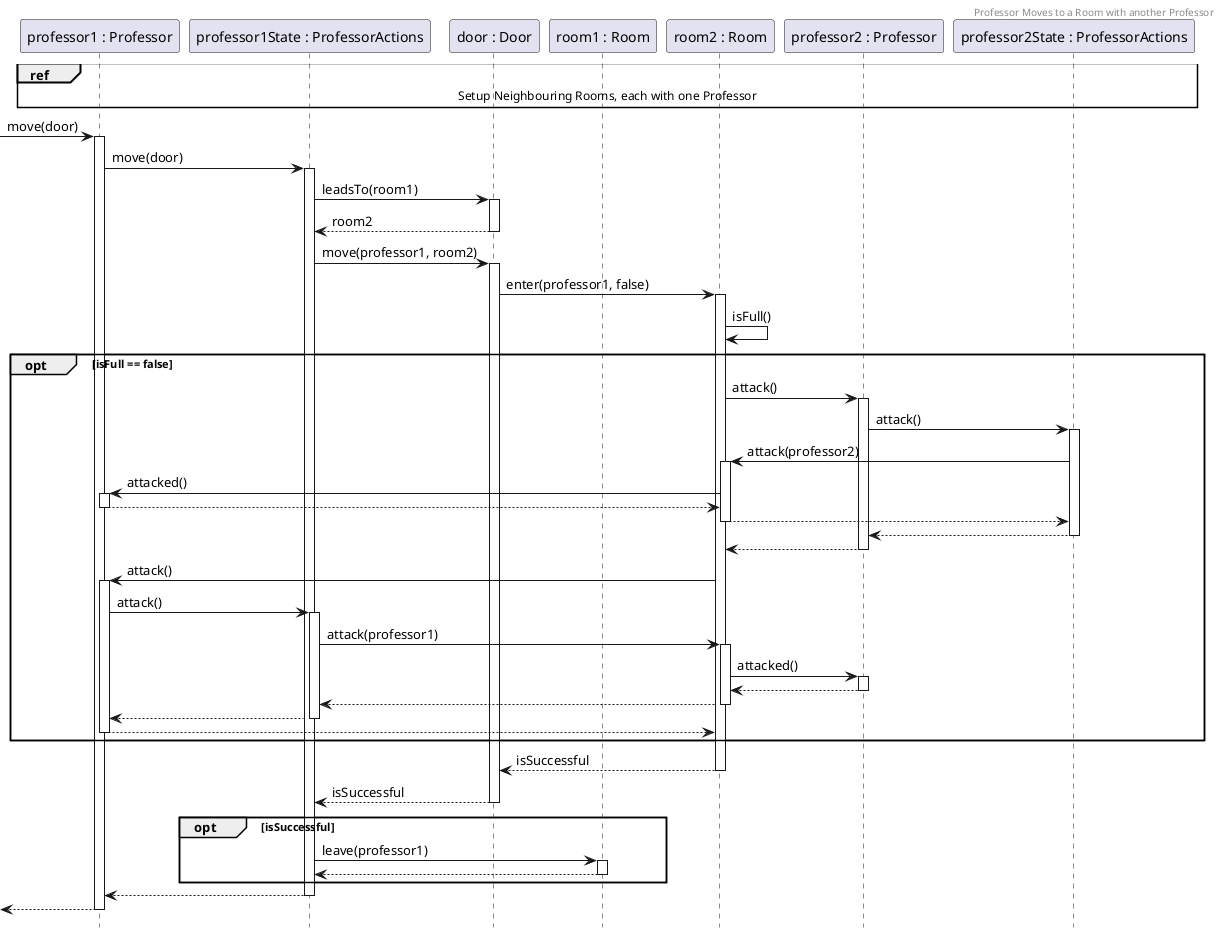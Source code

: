 @startuml RoomSplitWithEffects
header Professor Moves to a Room with another Professor
hide footbox

participant P1 as "professor1 : Professor"
participant P1S as "professor1State : ProfessorActions"
participant D as "door : Door"
participant R1 as "room1 : Room"
participant R2 as "room2 : Room"
participant P2 as "professor2 : Professor"
participant P2S as "professor2State : ProfessorActions"
ref over P1, P2S : Setup Neighbouring Rooms, each with one Professor
-> P1 ++: move(door)
P1 -> P1S ++: move(door)
P1S -> D ++: leadsTo(room1)
return room2

P1S -> D ++: move(professor1, room2)
D -> R2 ++ : enter(professor1, false)
R2 -> R2 : isFull()
opt isFull == false
    R2 -> P2 ++ : attack()
    P2 -> P2S ++ : attack()
    P2S -> R2 ++ : attack(professor2)
    R2 -> P1 ++: attacked()
    return
    return
    return
    return
    R2 -> P1 ++ : attack()
    P1 -> P1S ++ : attack()
    P1S -> R2 ++ : attack(professor1)
    R2 -> P2 ++: attacked()
    return
    return
    return
    return
end
return isSuccessful
return isSuccessful

opt isSuccessful
    P1S -> R1 ++ : leave(professor1)
    return
end
return 
return 


@enduml

